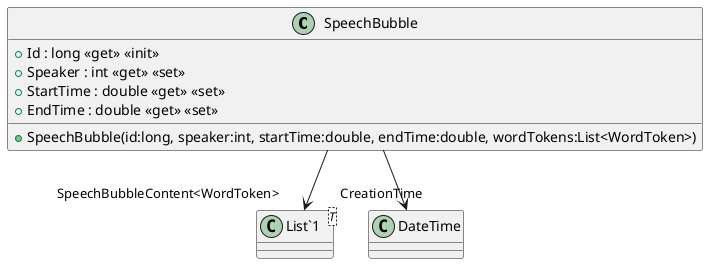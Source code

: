 @startuml
class SpeechBubble {
    + SpeechBubble(id:long, speaker:int, startTime:double, endTime:double, wordTokens:List<WordToken>)
    + Id : long <<get>> <<init>>
    + Speaker : int <<get>> <<set>>
    + StartTime : double <<get>> <<set>>
    + EndTime : double <<get>> <<set>>
}
class "List`1"<T> {
}
SpeechBubble --> "CreationTime" DateTime
SpeechBubble --> "SpeechBubbleContent<WordToken>" "List`1"
@enduml
